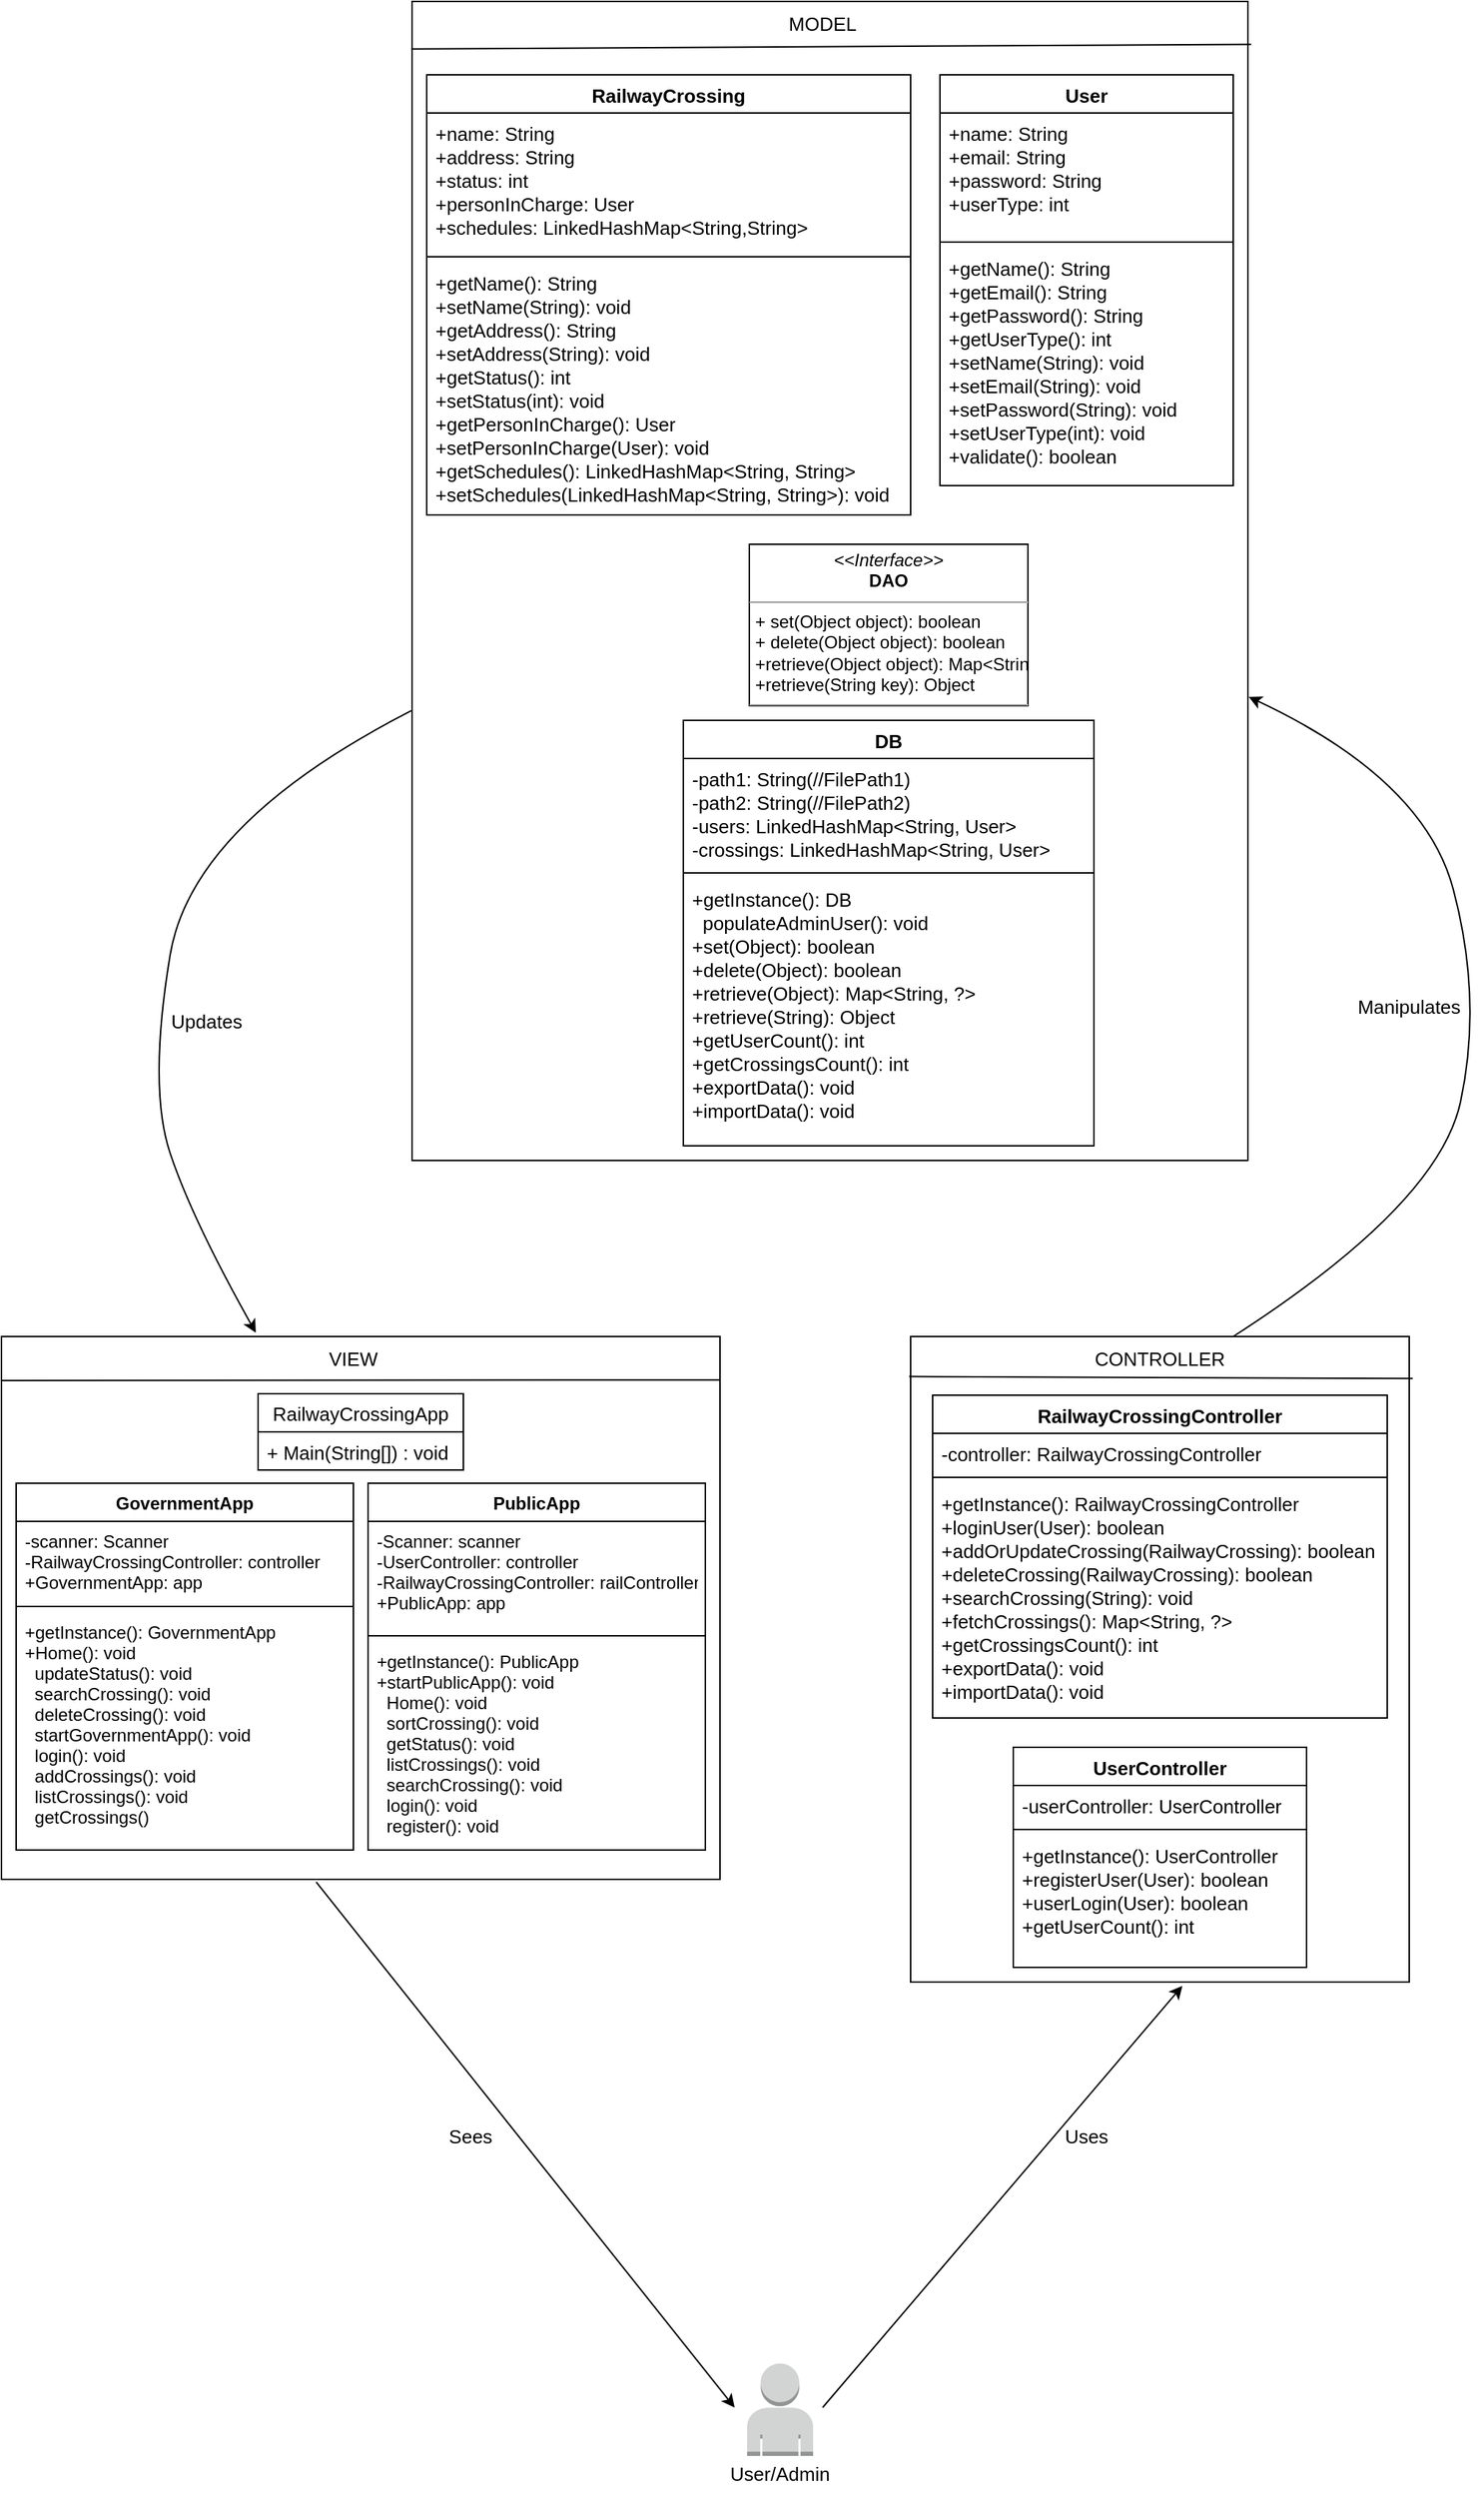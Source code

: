 <mxfile version="20.4.0" type="device"><diagram id="C5RBs43oDa-KdzZeNtuy" name="Page-1"><mxGraphModel dx="981" dy="481" grid="1" gridSize="10" guides="1" tooltips="1" connect="1" arrows="1" fold="1" page="1" pageScale="1" pageWidth="827" pageHeight="1169" math="0" shadow="0"><root><mxCell id="WIyWlLk6GJQsqaUBKTNV-0"/><mxCell id="WIyWlLk6GJQsqaUBKTNV-1" parent="WIyWlLk6GJQsqaUBKTNV-0"/><mxCell id="0DCvwF7M4UJf1S0va79d-59" value="" style="group" vertex="1" connectable="0" parent="WIyWlLk6GJQsqaUBKTNV-1"><mxGeometry x="740" y="920" width="490" height="370" as="geometry"/></mxCell><mxCell id="0DCvwF7M4UJf1S0va79d-54" value="" style="rounded=0;whiteSpace=wrap;html=1;fontSize=13;" vertex="1" parent="0DCvwF7M4UJf1S0va79d-59"><mxGeometry width="490" height="370" as="geometry"/></mxCell><mxCell id="0DCvwF7M4UJf1S0va79d-11" value="GovernmentApp" style="swimlane;fontStyle=1;align=center;verticalAlign=top;childLayout=stackLayout;horizontal=1;startSize=26;horizontalStack=0;resizeParent=1;resizeParentMax=0;resizeLast=0;collapsible=1;marginBottom=0;" vertex="1" parent="0DCvwF7M4UJf1S0va79d-59"><mxGeometry x="10" y="100" width="230" height="250" as="geometry"/></mxCell><mxCell id="0DCvwF7M4UJf1S0va79d-12" value="-scanner: Scanner&#10;-RailwayCrossingController: controller&#10;+GovernmentApp: app&#10;" style="text;strokeColor=none;fillColor=none;align=left;verticalAlign=top;spacingLeft=4;spacingRight=4;overflow=hidden;rotatable=0;points=[[0,0.5],[1,0.5]];portConstraint=eastwest;" vertex="1" parent="0DCvwF7M4UJf1S0va79d-11"><mxGeometry y="26" width="230" height="54" as="geometry"/></mxCell><mxCell id="0DCvwF7M4UJf1S0va79d-13" value="" style="line;strokeWidth=1;fillColor=none;align=left;verticalAlign=middle;spacingTop=-1;spacingLeft=3;spacingRight=3;rotatable=0;labelPosition=right;points=[];portConstraint=eastwest;strokeColor=inherit;" vertex="1" parent="0DCvwF7M4UJf1S0va79d-11"><mxGeometry y="80" width="230" height="8" as="geometry"/></mxCell><mxCell id="0DCvwF7M4UJf1S0va79d-14" value="+getInstance(): GovernmentApp&#10;+Home(): void&#10;  updateStatus(): void&#10;  searchCrossing(): void&#10;  deleteCrossing(): void&#10;  startGovernmentApp(): void&#10;  login(): void&#10;  addCrossings(): void&#10;  listCrossings(): void&#10;  getCrossings()&#10;" style="text;strokeColor=none;fillColor=none;align=left;verticalAlign=top;spacingLeft=4;spacingRight=4;overflow=hidden;rotatable=0;points=[[0,0.5],[1,0.5]];portConstraint=eastwest;" vertex="1" parent="0DCvwF7M4UJf1S0va79d-11"><mxGeometry y="88" width="230" height="162" as="geometry"/></mxCell><mxCell id="0DCvwF7M4UJf1S0va79d-15" value="PublicApp" style="swimlane;fontStyle=1;align=center;verticalAlign=top;childLayout=stackLayout;horizontal=1;startSize=26;horizontalStack=0;resizeParent=1;resizeParentMax=0;resizeLast=0;collapsible=1;marginBottom=0;" vertex="1" parent="0DCvwF7M4UJf1S0va79d-59"><mxGeometry x="250" y="100" width="230" height="250" as="geometry"/></mxCell><mxCell id="0DCvwF7M4UJf1S0va79d-16" value="-Scanner: scanner&#10;-UserController: controller&#10;-RailwayCrossingController: railController&#10;+PublicApp: app" style="text;strokeColor=none;fillColor=none;align=left;verticalAlign=top;spacingLeft=4;spacingRight=4;overflow=hidden;rotatable=0;points=[[0,0.5],[1,0.5]];portConstraint=eastwest;" vertex="1" parent="0DCvwF7M4UJf1S0va79d-15"><mxGeometry y="26" width="230" height="74" as="geometry"/></mxCell><mxCell id="0DCvwF7M4UJf1S0va79d-17" value="" style="line;strokeWidth=1;fillColor=none;align=left;verticalAlign=middle;spacingTop=-1;spacingLeft=3;spacingRight=3;rotatable=0;labelPosition=right;points=[];portConstraint=eastwest;strokeColor=inherit;" vertex="1" parent="0DCvwF7M4UJf1S0va79d-15"><mxGeometry y="100" width="230" height="8" as="geometry"/></mxCell><mxCell id="0DCvwF7M4UJf1S0va79d-18" value="+getInstance(): PublicApp&#10;+startPublicApp(): void&#10;  Home(): void&#10;  sortCrossing(): void&#10;  getStatus(): void&#10;  listCrossings(): void&#10;  searchCrossing(): void&#10;  login(): void&#10;  register(): void&#10;" style="text;strokeColor=none;fillColor=none;align=left;verticalAlign=top;spacingLeft=4;spacingRight=4;overflow=hidden;rotatable=0;points=[[0,0.5],[1,0.5]];portConstraint=eastwest;" vertex="1" parent="0DCvwF7M4UJf1S0va79d-15"><mxGeometry y="108" width="230" height="142" as="geometry"/></mxCell><mxCell id="0DCvwF7M4UJf1S0va79d-31" value="RailwayCrossingApp" style="swimlane;fontStyle=0;childLayout=stackLayout;horizontal=1;startSize=26;fillColor=none;horizontalStack=0;resizeParent=1;resizeParentMax=0;resizeLast=0;collapsible=1;marginBottom=0;fontSize=13;" vertex="1" parent="0DCvwF7M4UJf1S0va79d-59"><mxGeometry x="175" y="39" width="140" height="52" as="geometry"/></mxCell><mxCell id="0DCvwF7M4UJf1S0va79d-32" value="+ Main(String[]) : void" style="text;strokeColor=none;fillColor=none;align=left;verticalAlign=top;spacingLeft=4;spacingRight=4;overflow=hidden;rotatable=0;points=[[0,0.5],[1,0.5]];portConstraint=eastwest;fontSize=13;" vertex="1" parent="0DCvwF7M4UJf1S0va79d-31"><mxGeometry y="26" width="140" height="26" as="geometry"/></mxCell><mxCell id="0DCvwF7M4UJf1S0va79d-55" value="" style="endArrow=none;html=1;rounded=0;fontSize=13;exitX=0;exitY=0.081;exitDx=0;exitDy=0;exitPerimeter=0;entryX=1;entryY=0.08;entryDx=0;entryDy=0;entryPerimeter=0;" edge="1" parent="0DCvwF7M4UJf1S0va79d-59" source="0DCvwF7M4UJf1S0va79d-54" target="0DCvwF7M4UJf1S0va79d-54"><mxGeometry width="50" height="50" relative="1" as="geometry"><mxPoint x="260" y="220" as="sourcePoint"/><mxPoint x="310" y="170" as="targetPoint"/></mxGeometry></mxCell><mxCell id="0DCvwF7M4UJf1S0va79d-56" value="VIEW" style="text;html=1;strokeColor=none;fillColor=none;align=center;verticalAlign=middle;whiteSpace=wrap;rounded=0;fontSize=13;" vertex="1" parent="0DCvwF7M4UJf1S0va79d-59"><mxGeometry x="210" width="60" height="30" as="geometry"/></mxCell><mxCell id="0DCvwF7M4UJf1S0va79d-64" value="" style="group" vertex="1" connectable="0" parent="WIyWlLk6GJQsqaUBKTNV-1"><mxGeometry x="1020" y="10" width="570" height="790" as="geometry"/></mxCell><mxCell id="0DCvwF7M4UJf1S0va79d-61" value="" style="rounded=0;whiteSpace=wrap;html=1;fontSize=13;" vertex="1" parent="0DCvwF7M4UJf1S0va79d-64"><mxGeometry width="570" height="790" as="geometry"/></mxCell><mxCell id="0DCvwF7M4UJf1S0va79d-39" value="User" style="swimlane;fontStyle=1;align=center;verticalAlign=top;childLayout=stackLayout;horizontal=1;startSize=26;horizontalStack=0;resizeParent=1;resizeParentMax=0;resizeLast=0;collapsible=1;marginBottom=0;fontSize=13;" vertex="1" parent="0DCvwF7M4UJf1S0va79d-64"><mxGeometry x="360" y="50" width="200" height="280" as="geometry"/></mxCell><mxCell id="0DCvwF7M4UJf1S0va79d-40" value="+name: String&#10;+email: String&#10;+password: String&#10;+userType: int" style="text;strokeColor=none;fillColor=none;align=left;verticalAlign=top;spacingLeft=4;spacingRight=4;overflow=hidden;rotatable=0;points=[[0,0.5],[1,0.5]];portConstraint=eastwest;fontSize=13;" vertex="1" parent="0DCvwF7M4UJf1S0va79d-39"><mxGeometry y="26" width="200" height="84" as="geometry"/></mxCell><mxCell id="0DCvwF7M4UJf1S0va79d-41" value="" style="line;strokeWidth=1;fillColor=none;align=left;verticalAlign=middle;spacingTop=-1;spacingLeft=3;spacingRight=3;rotatable=0;labelPosition=right;points=[];portConstraint=eastwest;strokeColor=inherit;fontSize=13;" vertex="1" parent="0DCvwF7M4UJf1S0va79d-39"><mxGeometry y="110" width="200" height="8" as="geometry"/></mxCell><mxCell id="0DCvwF7M4UJf1S0va79d-42" value="+getName(): String&#10;+getEmail(): String&#10;+getPassword(): String&#10;+getUserType(): int&#10;+setName(String): void&#10;+setEmail(String): void&#10;+setPassword(String): void&#10;+setUserType(int): void&#10;+validate(): boolean" style="text;strokeColor=none;fillColor=none;align=left;verticalAlign=top;spacingLeft=4;spacingRight=4;overflow=hidden;rotatable=0;points=[[0,0.5],[1,0.5]];portConstraint=eastwest;fontSize=13;" vertex="1" parent="0DCvwF7M4UJf1S0va79d-39"><mxGeometry y="118" width="200" height="162" as="geometry"/></mxCell><mxCell id="0DCvwF7M4UJf1S0va79d-43" value="RailwayCrossing" style="swimlane;fontStyle=1;align=center;verticalAlign=top;childLayout=stackLayout;horizontal=1;startSize=26;horizontalStack=0;resizeParent=1;resizeParentMax=0;resizeLast=0;collapsible=1;marginBottom=0;fontSize=13;" vertex="1" parent="0DCvwF7M4UJf1S0va79d-64"><mxGeometry x="10" y="50" width="330" height="300" as="geometry"/></mxCell><mxCell id="0DCvwF7M4UJf1S0va79d-44" value="+name: String&#10;+address: String&#10;+status: int&#10;+personInCharge: User&#10;+schedules: LinkedHashMap&lt;String,String&gt;" style="text;strokeColor=none;fillColor=none;align=left;verticalAlign=top;spacingLeft=4;spacingRight=4;overflow=hidden;rotatable=0;points=[[0,0.5],[1,0.5]];portConstraint=eastwest;fontSize=13;" vertex="1" parent="0DCvwF7M4UJf1S0va79d-43"><mxGeometry y="26" width="330" height="94" as="geometry"/></mxCell><mxCell id="0DCvwF7M4UJf1S0va79d-45" value="" style="line;strokeWidth=1;fillColor=none;align=left;verticalAlign=middle;spacingTop=-1;spacingLeft=3;spacingRight=3;rotatable=0;labelPosition=right;points=[];portConstraint=eastwest;strokeColor=inherit;fontSize=13;" vertex="1" parent="0DCvwF7M4UJf1S0va79d-43"><mxGeometry y="120" width="330" height="8" as="geometry"/></mxCell><mxCell id="0DCvwF7M4UJf1S0va79d-46" value="+getName(): String&#10;+setName(String): void&#10;+getAddress(): String&#10;+setAddress(String): void&#10;+getStatus(): int&#10;+setStatus(int): void&#10;+getPersonInCharge(): User&#10;+setPersonInCharge(User): void&#10;+getSchedules(): LinkedHashMap&lt;String, String&gt;&#10;+setSchedules(LinkedHashMap&lt;String, String&gt;): void" style="text;strokeColor=none;fillColor=none;align=left;verticalAlign=top;spacingLeft=4;spacingRight=4;overflow=hidden;rotatable=0;points=[[0,0.5],[1,0.5]];portConstraint=eastwest;fontSize=13;" vertex="1" parent="0DCvwF7M4UJf1S0va79d-43"><mxGeometry y="128" width="330" height="172" as="geometry"/></mxCell><mxCell id="0DCvwF7M4UJf1S0va79d-48" value="&lt;p style=&quot;margin:0px;margin-top:4px;text-align:center;&quot;&gt;&lt;i&gt;&amp;lt;&amp;lt;Interface&amp;gt;&amp;gt;&lt;/i&gt;&lt;br&gt;&lt;b&gt;DAO&lt;/b&gt;&lt;/p&gt;&lt;hr size=&quot;1&quot;&gt;&lt;p style=&quot;margin:0px;margin-left:4px;&quot;&gt;+ set(Object object): boolean&lt;/p&gt;&lt;p style=&quot;margin:0px;margin-left:4px;&quot;&gt;+ delete(Object object): boolean&lt;/p&gt;&lt;p style=&quot;margin:0px;margin-left:4px;&quot;&gt;+retrieve(Object object): Map&amp;lt;String,?&amp;gt;&lt;/p&gt;&lt;p style=&quot;margin:0px;margin-left:4px;&quot;&gt;+retrieve(String key): Object&lt;/p&gt;&lt;hr size=&quot;1&quot;&gt;&lt;p style=&quot;margin:0px;margin-left:4px;&quot;&gt;&lt;br&gt;&lt;/p&gt;" style="verticalAlign=top;align=left;overflow=fill;fontSize=12;fontFamily=Helvetica;html=1;" vertex="1" parent="0DCvwF7M4UJf1S0va79d-64"><mxGeometry x="230" y="370" width="190" height="110" as="geometry"/></mxCell><mxCell id="0DCvwF7M4UJf1S0va79d-49" value="DB" style="swimlane;fontStyle=1;align=center;verticalAlign=top;childLayout=stackLayout;horizontal=1;startSize=26;horizontalStack=0;resizeParent=1;resizeParentMax=0;resizeLast=0;collapsible=1;marginBottom=0;fontSize=13;" vertex="1" parent="0DCvwF7M4UJf1S0va79d-64"><mxGeometry x="185" y="490" width="280" height="290" as="geometry"/></mxCell><mxCell id="0DCvwF7M4UJf1S0va79d-50" value="-path1: String(//FilePath1)&#10;-path2: String(//FilePath2)&#10;-users: LinkedHashMap&lt;String, User&gt;&#10;-crossings: LinkedHashMap&lt;String, User&gt;" style="text;strokeColor=none;fillColor=none;align=left;verticalAlign=top;spacingLeft=4;spacingRight=4;overflow=hidden;rotatable=0;points=[[0,0.5],[1,0.5]];portConstraint=eastwest;fontSize=13;" vertex="1" parent="0DCvwF7M4UJf1S0va79d-49"><mxGeometry y="26" width="280" height="74" as="geometry"/></mxCell><mxCell id="0DCvwF7M4UJf1S0va79d-51" value="" style="line;strokeWidth=1;fillColor=none;align=left;verticalAlign=middle;spacingTop=-1;spacingLeft=3;spacingRight=3;rotatable=0;labelPosition=right;points=[];portConstraint=eastwest;strokeColor=inherit;fontSize=13;" vertex="1" parent="0DCvwF7M4UJf1S0va79d-49"><mxGeometry y="100" width="280" height="8" as="geometry"/></mxCell><mxCell id="0DCvwF7M4UJf1S0va79d-52" value="+getInstance(): DB&#10;  populateAdminUser(): void&#10;+set(Object): boolean&#10;+delete(Object): boolean&#10;+retrieve(Object): Map&lt;String, ?&gt;&#10;+retrieve(String): Object&#10;+getUserCount(): int&#10;+getCrossingsCount(): int&#10;+exportData(): void&#10;+importData(): void&#10;&#10;&#10;&#10;&#10;" style="text;strokeColor=none;fillColor=none;align=left;verticalAlign=top;spacingLeft=4;spacingRight=4;overflow=hidden;rotatable=0;points=[[0,0.5],[1,0.5]];portConstraint=eastwest;fontSize=13;" vertex="1" parent="0DCvwF7M4UJf1S0va79d-49"><mxGeometry y="108" width="280" height="182" as="geometry"/></mxCell><mxCell id="0DCvwF7M4UJf1S0va79d-62" value="MODEL" style="text;html=1;strokeColor=none;fillColor=none;align=center;verticalAlign=middle;whiteSpace=wrap;rounded=0;fontSize=13;" vertex="1" parent="0DCvwF7M4UJf1S0va79d-64"><mxGeometry x="250" width="60" height="30" as="geometry"/></mxCell><mxCell id="0DCvwF7M4UJf1S0va79d-63" value="" style="endArrow=none;html=1;rounded=0;fontSize=13;exitX=-0.001;exitY=0.041;exitDx=0;exitDy=0;exitPerimeter=0;entryX=1.004;entryY=0.037;entryDx=0;entryDy=0;entryPerimeter=0;" edge="1" parent="0DCvwF7M4UJf1S0va79d-64" source="0DCvwF7M4UJf1S0va79d-61" target="0DCvwF7M4UJf1S0va79d-61"><mxGeometry width="50" height="50" relative="1" as="geometry"><mxPoint x="1200" y="120" as="sourcePoint"/><mxPoint x="1250" y="70" as="targetPoint"/></mxGeometry></mxCell><mxCell id="0DCvwF7M4UJf1S0va79d-68" value="" style="group" vertex="1" connectable="0" parent="WIyWlLk6GJQsqaUBKTNV-1"><mxGeometry x="1360" y="920" width="340" height="440" as="geometry"/></mxCell><mxCell id="0DCvwF7M4UJf1S0va79d-65" value="" style="rounded=0;whiteSpace=wrap;html=1;fontSize=13;" vertex="1" parent="0DCvwF7M4UJf1S0va79d-68"><mxGeometry width="340" height="440" as="geometry"/></mxCell><mxCell id="0DCvwF7M4UJf1S0va79d-23" value="RailwayCrossingController" style="swimlane;fontStyle=1;align=center;verticalAlign=top;childLayout=stackLayout;horizontal=1;startSize=26;horizontalStack=0;resizeParent=1;resizeParentMax=0;resizeLast=0;collapsible=1;marginBottom=0;fontSize=13;" vertex="1" parent="0DCvwF7M4UJf1S0va79d-68"><mxGeometry x="15" y="40" width="310" height="220" as="geometry"/></mxCell><mxCell id="0DCvwF7M4UJf1S0va79d-24" value="-controller: RailwayCrossingController&#10;" style="text;strokeColor=none;fillColor=none;align=left;verticalAlign=top;spacingLeft=4;spacingRight=4;overflow=hidden;rotatable=0;points=[[0,0.5],[1,0.5]];portConstraint=eastwest;fontSize=13;" vertex="1" parent="0DCvwF7M4UJf1S0va79d-23"><mxGeometry y="26" width="310" height="26" as="geometry"/></mxCell><mxCell id="0DCvwF7M4UJf1S0va79d-25" value="" style="line;strokeWidth=1;fillColor=none;align=left;verticalAlign=middle;spacingTop=-1;spacingLeft=3;spacingRight=3;rotatable=0;labelPosition=right;points=[];portConstraint=eastwest;strokeColor=inherit;fontSize=13;" vertex="1" parent="0DCvwF7M4UJf1S0va79d-23"><mxGeometry y="52" width="310" height="8" as="geometry"/></mxCell><mxCell id="0DCvwF7M4UJf1S0va79d-26" value="+getInstance(): RailwayCrossingController&#10;+loginUser(User): boolean&#10;+addOrUpdateCrossing(RailwayCrossing): boolean&#10;+deleteCrossing(RailwayCrossing): boolean&#10;+searchCrossing(String): void&#10;+fetchCrossings(): Map&lt;String, ?&gt;&#10;+getCrossingsCount(): int&#10;+exportData(): void&#10;+importData(): void&#10;" style="text;strokeColor=none;fillColor=none;align=left;verticalAlign=top;spacingLeft=4;spacingRight=4;overflow=hidden;rotatable=0;points=[[0,0.5],[1,0.5]];portConstraint=eastwest;fontSize=13;" vertex="1" parent="0DCvwF7M4UJf1S0va79d-23"><mxGeometry y="60" width="310" height="160" as="geometry"/></mxCell><mxCell id="0DCvwF7M4UJf1S0va79d-27" value="UserController" style="swimlane;fontStyle=1;align=center;verticalAlign=top;childLayout=stackLayout;horizontal=1;startSize=26;horizontalStack=0;resizeParent=1;resizeParentMax=0;resizeLast=0;collapsible=1;marginBottom=0;fontSize=13;" vertex="1" parent="0DCvwF7M4UJf1S0va79d-68"><mxGeometry x="70" y="280" width="200" height="150" as="geometry"/></mxCell><mxCell id="0DCvwF7M4UJf1S0va79d-28" value="-userController: UserController" style="text;strokeColor=none;fillColor=none;align=left;verticalAlign=top;spacingLeft=4;spacingRight=4;overflow=hidden;rotatable=0;points=[[0,0.5],[1,0.5]];portConstraint=eastwest;fontSize=13;" vertex="1" parent="0DCvwF7M4UJf1S0va79d-27"><mxGeometry y="26" width="200" height="26" as="geometry"/></mxCell><mxCell id="0DCvwF7M4UJf1S0va79d-29" value="" style="line;strokeWidth=1;fillColor=none;align=left;verticalAlign=middle;spacingTop=-1;spacingLeft=3;spacingRight=3;rotatable=0;labelPosition=right;points=[];portConstraint=eastwest;strokeColor=inherit;fontSize=13;" vertex="1" parent="0DCvwF7M4UJf1S0va79d-27"><mxGeometry y="52" width="200" height="8" as="geometry"/></mxCell><mxCell id="0DCvwF7M4UJf1S0va79d-30" value="+getInstance(): UserController&#10;+registerUser(User): boolean&#10;+userLogin(User): boolean&#10;+getUserCount(): int&#10;" style="text;strokeColor=none;fillColor=none;align=left;verticalAlign=top;spacingLeft=4;spacingRight=4;overflow=hidden;rotatable=0;points=[[0,0.5],[1,0.5]];portConstraint=eastwest;fontSize=13;" vertex="1" parent="0DCvwF7M4UJf1S0va79d-27"><mxGeometry y="60" width="200" height="90" as="geometry"/></mxCell><mxCell id="0DCvwF7M4UJf1S0va79d-66" value="CONTROLLER" style="text;html=1;strokeColor=none;fillColor=none;align=center;verticalAlign=middle;whiteSpace=wrap;rounded=0;fontSize=13;" vertex="1" parent="0DCvwF7M4UJf1S0va79d-68"><mxGeometry x="140" width="60" height="30" as="geometry"/></mxCell><mxCell id="0DCvwF7M4UJf1S0va79d-72" value="" style="endArrow=none;html=1;rounded=0;fontSize=13;exitX=1.007;exitY=0.065;exitDx=0;exitDy=0;exitPerimeter=0;entryX=-0.003;entryY=0.062;entryDx=0;entryDy=0;entryPerimeter=0;" edge="1" parent="0DCvwF7M4UJf1S0va79d-68" source="0DCvwF7M4UJf1S0va79d-65" target="0DCvwF7M4UJf1S0va79d-65"><mxGeometry width="50" height="50" relative="1" as="geometry"><mxPoint x="-140" y="80" as="sourcePoint"/><mxPoint y="30" as="targetPoint"/></mxGeometry></mxCell><mxCell id="0DCvwF7M4UJf1S0va79d-71" value="" style="group" vertex="1" connectable="0" parent="WIyWlLk6GJQsqaUBKTNV-1"><mxGeometry x="1241" y="1620" width="60" height="90" as="geometry"/></mxCell><mxCell id="0DCvwF7M4UJf1S0va79d-69" value="" style="outlineConnect=0;dashed=0;verticalLabelPosition=bottom;verticalAlign=top;align=center;html=1;shape=mxgraph.aws3.user;fillColor=#D2D3D3;gradientColor=none;fontSize=13;" vertex="1" parent="0DCvwF7M4UJf1S0va79d-71"><mxGeometry x="7.5" width="45" height="63" as="geometry"/></mxCell><mxCell id="0DCvwF7M4UJf1S0va79d-70" value="User/Admin" style="text;html=1;strokeColor=none;fillColor=none;align=center;verticalAlign=middle;whiteSpace=wrap;rounded=0;fontSize=13;" vertex="1" parent="0DCvwF7M4UJf1S0va79d-71"><mxGeometry y="60" width="60" height="30" as="geometry"/></mxCell><mxCell id="0DCvwF7M4UJf1S0va79d-75" value="" style="curved=1;endArrow=classic;html=1;rounded=0;fontSize=13;exitX=-0.001;exitY=0.612;exitDx=0;exitDy=0;exitPerimeter=0;entryX=0.354;entryY=-0.007;entryDx=0;entryDy=0;entryPerimeter=0;" edge="1" parent="WIyWlLk6GJQsqaUBKTNV-1" source="0DCvwF7M4UJf1S0va79d-61" target="0DCvwF7M4UJf1S0va79d-54"><mxGeometry width="50" height="50" relative="1" as="geometry"><mxPoint x="1130" y="740" as="sourcePoint"/><mxPoint x="1180" y="690" as="targetPoint"/><Array as="points"><mxPoint x="870" y="570"/><mxPoint x="840" y="750"/><mxPoint x="870" y="840"/></Array></mxGeometry></mxCell><mxCell id="0DCvwF7M4UJf1S0va79d-76" value="" style="curved=1;endArrow=classic;html=1;rounded=0;fontSize=13;exitX=0.647;exitY=0;exitDx=0;exitDy=0;exitPerimeter=0;entryX=1.001;entryY=0.6;entryDx=0;entryDy=0;entryPerimeter=0;" edge="1" parent="WIyWlLk6GJQsqaUBKTNV-1" source="0DCvwF7M4UJf1S0va79d-65" target="0DCvwF7M4UJf1S0va79d-61"><mxGeometry width="50" height="50" relative="1" as="geometry"><mxPoint x="1869.43" y="510.0" as="sourcePoint"/><mxPoint x="1763.46" y="933.93" as="targetPoint"/><Array as="points"><mxPoint x="1720" y="830"/><mxPoint x="1750" y="690"/><mxPoint x="1710" y="540"/></Array></mxGeometry></mxCell><mxCell id="0DCvwF7M4UJf1S0va79d-77" value="Manipulates" style="text;html=1;strokeColor=none;fillColor=none;align=center;verticalAlign=middle;whiteSpace=wrap;rounded=0;fontSize=13;" vertex="1" parent="WIyWlLk6GJQsqaUBKTNV-1"><mxGeometry x="1650" y="680" width="100" height="30" as="geometry"/></mxCell><mxCell id="0DCvwF7M4UJf1S0va79d-79" value="Updates" style="text;html=1;strokeColor=none;fillColor=none;align=center;verticalAlign=middle;whiteSpace=wrap;rounded=0;fontSize=13;" vertex="1" parent="WIyWlLk6GJQsqaUBKTNV-1"><mxGeometry x="850" y="690" width="60" height="30" as="geometry"/></mxCell><mxCell id="0DCvwF7M4UJf1S0va79d-80" value="" style="endArrow=classic;html=1;rounded=0;fontSize=13;exitX=0.438;exitY=1.005;exitDx=0;exitDy=0;exitPerimeter=0;" edge="1" parent="WIyWlLk6GJQsqaUBKTNV-1" source="0DCvwF7M4UJf1S0va79d-54"><mxGeometry width="50" height="50" relative="1" as="geometry"><mxPoint x="1290" y="1470" as="sourcePoint"/><mxPoint x="1240" y="1650" as="targetPoint"/></mxGeometry></mxCell><mxCell id="0DCvwF7M4UJf1S0va79d-81" value="Sees" style="text;html=1;strokeColor=none;fillColor=none;align=center;verticalAlign=middle;whiteSpace=wrap;rounded=0;fontSize=13;" vertex="1" parent="WIyWlLk6GJQsqaUBKTNV-1"><mxGeometry x="1030" y="1450" width="60" height="30" as="geometry"/></mxCell><mxCell id="0DCvwF7M4UJf1S0va79d-82" value="" style="endArrow=classic;html=1;rounded=0;fontSize=13;entryX=0.545;entryY=1.006;entryDx=0;entryDy=0;entryPerimeter=0;" edge="1" parent="WIyWlLk6GJQsqaUBKTNV-1" target="0DCvwF7M4UJf1S0va79d-65"><mxGeometry width="50" height="50" relative="1" as="geometry"><mxPoint x="1300" y="1650" as="sourcePoint"/><mxPoint x="1340" y="1420" as="targetPoint"/></mxGeometry></mxCell><mxCell id="0DCvwF7M4UJf1S0va79d-83" value="Uses" style="text;html=1;strokeColor=none;fillColor=none;align=center;verticalAlign=middle;whiteSpace=wrap;rounded=0;fontSize=13;" vertex="1" parent="WIyWlLk6GJQsqaUBKTNV-1"><mxGeometry x="1450" y="1450" width="60" height="30" as="geometry"/></mxCell></root></mxGraphModel></diagram></mxfile>